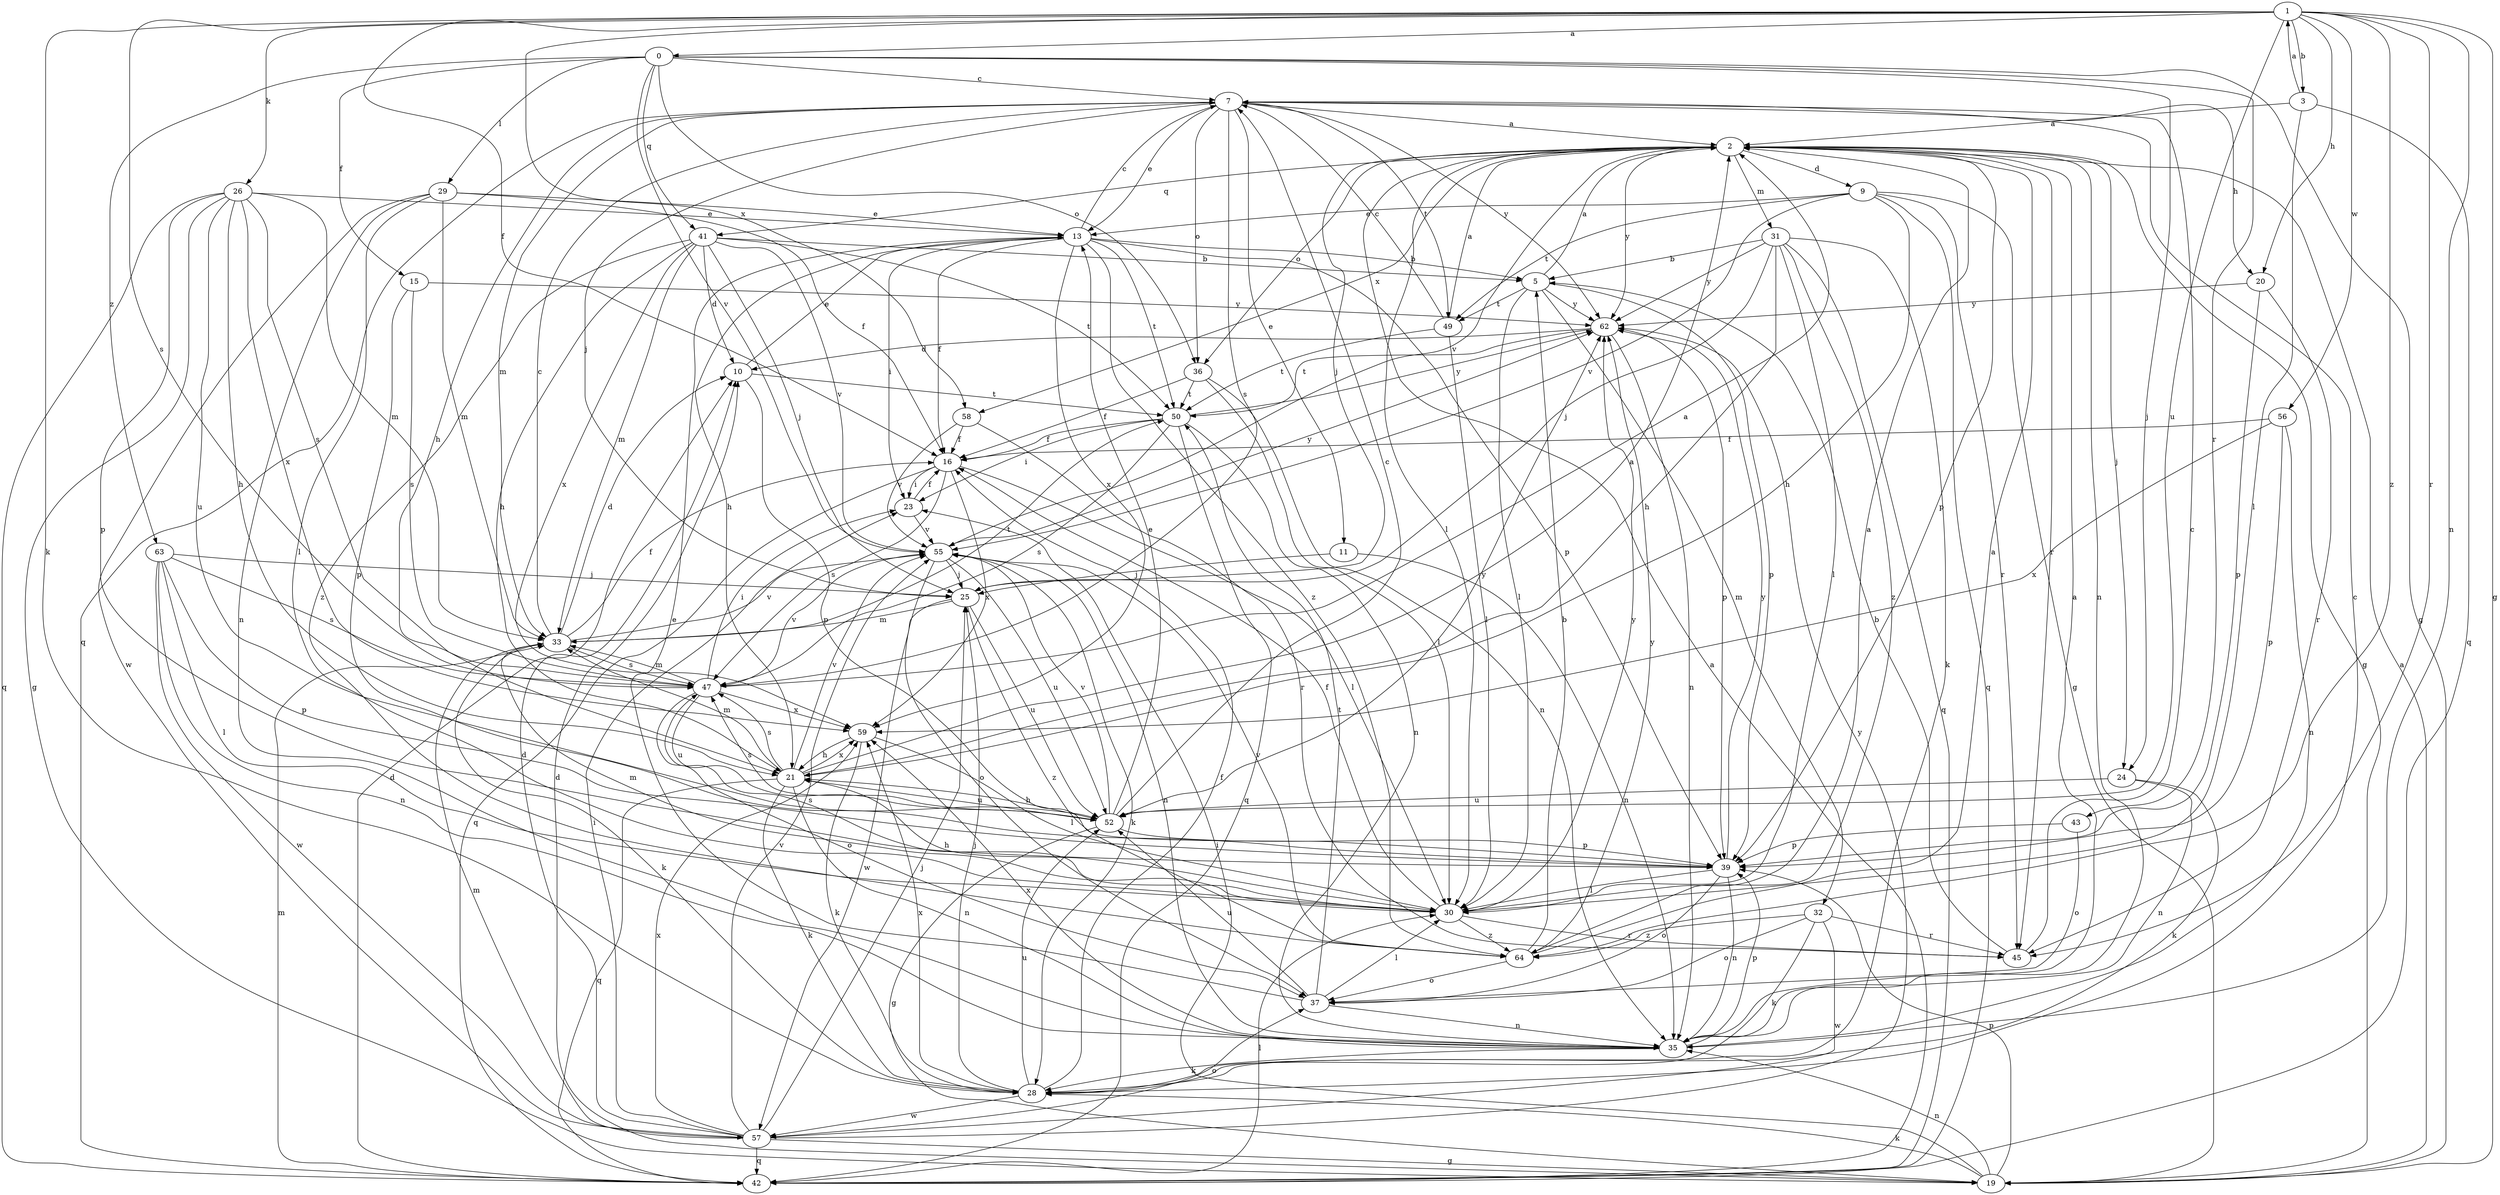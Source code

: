 strict digraph  {
0;
1;
2;
3;
5;
7;
9;
10;
11;
13;
15;
16;
19;
20;
21;
23;
24;
25;
26;
28;
29;
30;
31;
32;
33;
35;
36;
37;
39;
41;
42;
43;
45;
47;
49;
50;
52;
55;
56;
57;
58;
59;
62;
63;
64;
0 -> 7  [label=c];
0 -> 15  [label=f];
0 -> 19  [label=g];
0 -> 24  [label=j];
0 -> 29  [label=l];
0 -> 36  [label=o];
0 -> 41  [label=q];
0 -> 43  [label=r];
0 -> 55  [label=v];
0 -> 63  [label=z];
1 -> 0  [label=a];
1 -> 3  [label=b];
1 -> 16  [label=f];
1 -> 19  [label=g];
1 -> 20  [label=h];
1 -> 26  [label=k];
1 -> 28  [label=k];
1 -> 35  [label=n];
1 -> 45  [label=r];
1 -> 47  [label=s];
1 -> 52  [label=u];
1 -> 56  [label=w];
1 -> 58  [label=x];
1 -> 64  [label=z];
2 -> 9  [label=d];
2 -> 19  [label=g];
2 -> 24  [label=j];
2 -> 25  [label=j];
2 -> 30  [label=l];
2 -> 31  [label=m];
2 -> 35  [label=n];
2 -> 36  [label=o];
2 -> 39  [label=p];
2 -> 41  [label=q];
2 -> 45  [label=r];
2 -> 55  [label=v];
2 -> 58  [label=x];
2 -> 62  [label=y];
3 -> 1  [label=a];
3 -> 2  [label=a];
3 -> 30  [label=l];
3 -> 42  [label=q];
5 -> 2  [label=a];
5 -> 30  [label=l];
5 -> 32  [label=m];
5 -> 39  [label=p];
5 -> 49  [label=t];
5 -> 62  [label=y];
7 -> 2  [label=a];
7 -> 11  [label=e];
7 -> 13  [label=e];
7 -> 20  [label=h];
7 -> 21  [label=h];
7 -> 25  [label=j];
7 -> 33  [label=m];
7 -> 36  [label=o];
7 -> 42  [label=q];
7 -> 47  [label=s];
7 -> 49  [label=t];
7 -> 62  [label=y];
9 -> 13  [label=e];
9 -> 19  [label=g];
9 -> 21  [label=h];
9 -> 42  [label=q];
9 -> 45  [label=r];
9 -> 49  [label=t];
9 -> 55  [label=v];
10 -> 13  [label=e];
10 -> 39  [label=p];
10 -> 50  [label=t];
11 -> 25  [label=j];
11 -> 35  [label=n];
13 -> 5  [label=b];
13 -> 7  [label=c];
13 -> 16  [label=f];
13 -> 21  [label=h];
13 -> 23  [label=i];
13 -> 39  [label=p];
13 -> 50  [label=t];
13 -> 59  [label=x];
13 -> 64  [label=z];
15 -> 39  [label=p];
15 -> 47  [label=s];
15 -> 62  [label=y];
16 -> 23  [label=i];
16 -> 30  [label=l];
16 -> 42  [label=q];
16 -> 47  [label=s];
16 -> 59  [label=x];
19 -> 2  [label=a];
19 -> 10  [label=d];
19 -> 23  [label=i];
19 -> 28  [label=k];
19 -> 35  [label=n];
19 -> 39  [label=p];
20 -> 39  [label=p];
20 -> 45  [label=r];
20 -> 62  [label=y];
21 -> 2  [label=a];
21 -> 28  [label=k];
21 -> 33  [label=m];
21 -> 35  [label=n];
21 -> 42  [label=q];
21 -> 47  [label=s];
21 -> 52  [label=u];
21 -> 55  [label=v];
21 -> 59  [label=x];
23 -> 16  [label=f];
23 -> 55  [label=v];
24 -> 28  [label=k];
24 -> 35  [label=n];
24 -> 52  [label=u];
25 -> 33  [label=m];
25 -> 52  [label=u];
25 -> 57  [label=w];
25 -> 64  [label=z];
26 -> 13  [label=e];
26 -> 19  [label=g];
26 -> 21  [label=h];
26 -> 33  [label=m];
26 -> 39  [label=p];
26 -> 42  [label=q];
26 -> 47  [label=s];
26 -> 52  [label=u];
26 -> 59  [label=x];
28 -> 7  [label=c];
28 -> 16  [label=f];
28 -> 25  [label=j];
28 -> 52  [label=u];
28 -> 57  [label=w];
28 -> 59  [label=x];
29 -> 13  [label=e];
29 -> 16  [label=f];
29 -> 30  [label=l];
29 -> 33  [label=m];
29 -> 35  [label=n];
29 -> 57  [label=w];
30 -> 2  [label=a];
30 -> 16  [label=f];
30 -> 21  [label=h];
30 -> 33  [label=m];
30 -> 45  [label=r];
30 -> 47  [label=s];
30 -> 62  [label=y];
30 -> 64  [label=z];
31 -> 5  [label=b];
31 -> 21  [label=h];
31 -> 25  [label=j];
31 -> 28  [label=k];
31 -> 30  [label=l];
31 -> 42  [label=q];
31 -> 62  [label=y];
31 -> 64  [label=z];
32 -> 28  [label=k];
32 -> 37  [label=o];
32 -> 45  [label=r];
32 -> 57  [label=w];
32 -> 64  [label=z];
33 -> 7  [label=c];
33 -> 10  [label=d];
33 -> 16  [label=f];
33 -> 28  [label=k];
33 -> 47  [label=s];
33 -> 50  [label=t];
33 -> 55  [label=v];
35 -> 2  [label=a];
35 -> 28  [label=k];
35 -> 39  [label=p];
35 -> 59  [label=x];
36 -> 16  [label=f];
36 -> 30  [label=l];
36 -> 35  [label=n];
36 -> 50  [label=t];
37 -> 13  [label=e];
37 -> 30  [label=l];
37 -> 35  [label=n];
37 -> 50  [label=t];
37 -> 52  [label=u];
39 -> 30  [label=l];
39 -> 35  [label=n];
39 -> 37  [label=o];
39 -> 62  [label=y];
41 -> 5  [label=b];
41 -> 10  [label=d];
41 -> 21  [label=h];
41 -> 25  [label=j];
41 -> 33  [label=m];
41 -> 50  [label=t];
41 -> 55  [label=v];
41 -> 59  [label=x];
41 -> 64  [label=z];
42 -> 2  [label=a];
42 -> 10  [label=d];
42 -> 30  [label=l];
42 -> 33  [label=m];
43 -> 37  [label=o];
43 -> 39  [label=p];
45 -> 5  [label=b];
45 -> 7  [label=c];
47 -> 2  [label=a];
47 -> 23  [label=i];
47 -> 33  [label=m];
47 -> 37  [label=o];
47 -> 52  [label=u];
47 -> 55  [label=v];
47 -> 59  [label=x];
49 -> 2  [label=a];
49 -> 7  [label=c];
49 -> 30  [label=l];
49 -> 50  [label=t];
50 -> 16  [label=f];
50 -> 23  [label=i];
50 -> 35  [label=n];
50 -> 42  [label=q];
50 -> 47  [label=s];
50 -> 62  [label=y];
52 -> 7  [label=c];
52 -> 13  [label=e];
52 -> 19  [label=g];
52 -> 21  [label=h];
52 -> 39  [label=p];
52 -> 47  [label=s];
52 -> 55  [label=v];
52 -> 62  [label=y];
55 -> 25  [label=j];
55 -> 28  [label=k];
55 -> 35  [label=n];
55 -> 37  [label=o];
55 -> 52  [label=u];
55 -> 62  [label=y];
56 -> 16  [label=f];
56 -> 35  [label=n];
56 -> 39  [label=p];
56 -> 59  [label=x];
57 -> 10  [label=d];
57 -> 19  [label=g];
57 -> 23  [label=i];
57 -> 25  [label=j];
57 -> 33  [label=m];
57 -> 37  [label=o];
57 -> 42  [label=q];
57 -> 55  [label=v];
57 -> 59  [label=x];
57 -> 62  [label=y];
58 -> 16  [label=f];
58 -> 45  [label=r];
58 -> 55  [label=v];
59 -> 21  [label=h];
59 -> 28  [label=k];
59 -> 30  [label=l];
62 -> 10  [label=d];
62 -> 35  [label=n];
62 -> 39  [label=p];
62 -> 50  [label=t];
63 -> 25  [label=j];
63 -> 30  [label=l];
63 -> 35  [label=n];
63 -> 39  [label=p];
63 -> 47  [label=s];
63 -> 57  [label=w];
64 -> 2  [label=a];
64 -> 5  [label=b];
64 -> 37  [label=o];
64 -> 55  [label=v];
64 -> 62  [label=y];
}
